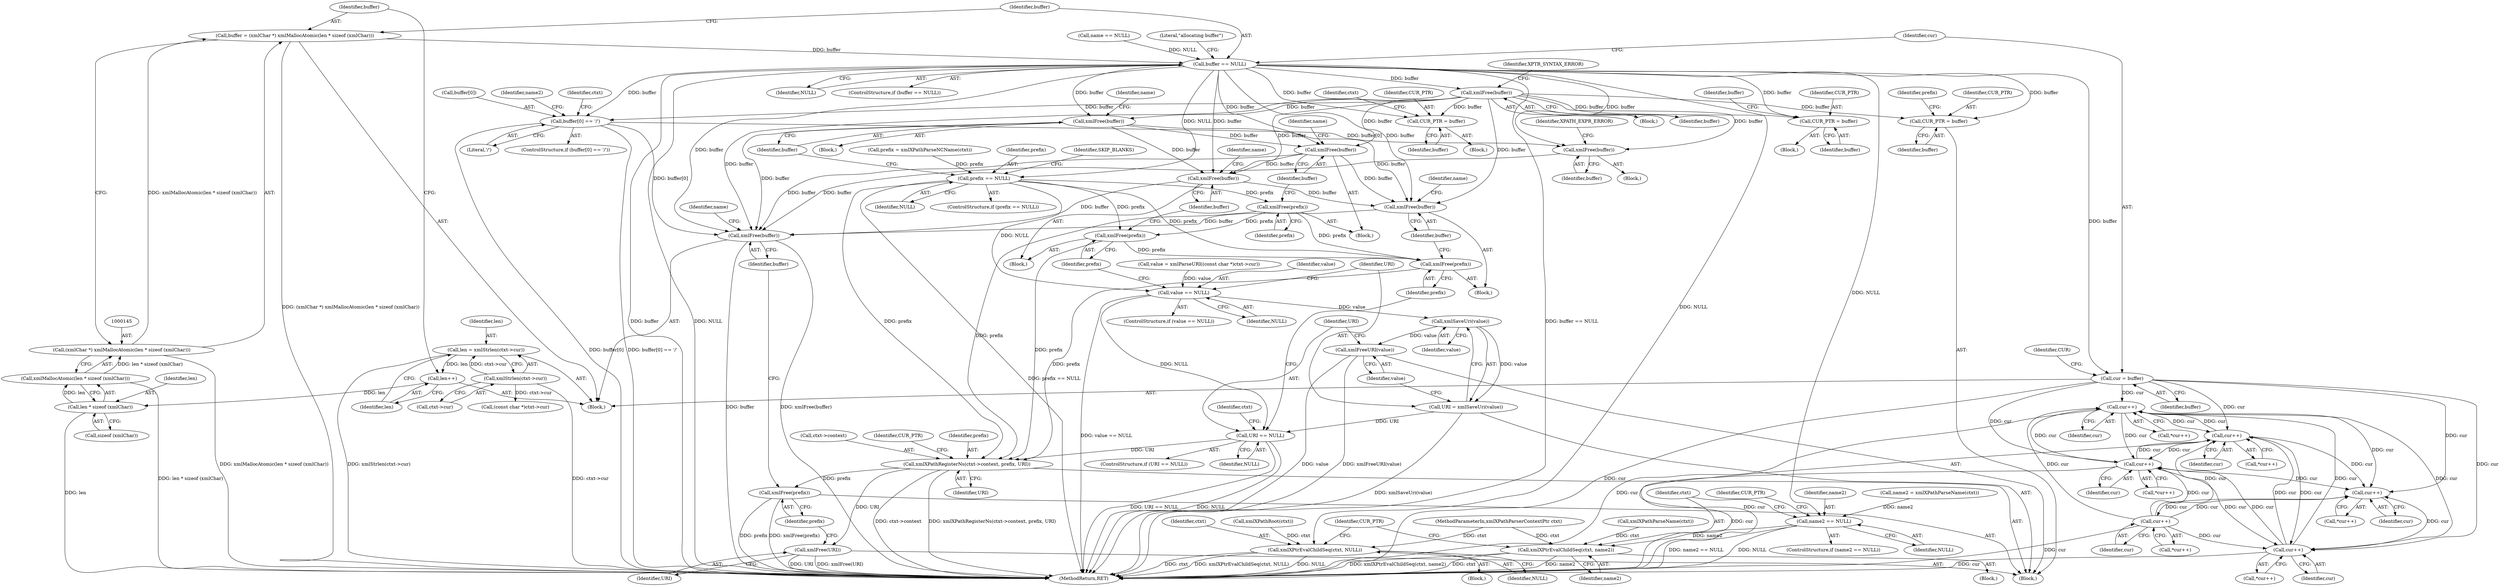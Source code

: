 digraph "1_Chrome_4c46d7a5b0af9b7d320e709291b270ab7cf07e83@integer" {
"1000142" [label="(Call,buffer = (xmlChar *) xmlMallocAtomic(len * sizeof (xmlChar)))"];
"1000144" [label="(Call,(xmlChar *) xmlMallocAtomic(len * sizeof (xmlChar)))"];
"1000146" [label="(Call,xmlMallocAtomic(len * sizeof (xmlChar)))"];
"1000147" [label="(Call,len * sizeof (xmlChar))"];
"1000140" [label="(Call,len++)"];
"1000134" [label="(Call,len = xmlStrlen(ctxt->cur))"];
"1000136" [label="(Call,xmlStrlen(ctxt->cur))"];
"1000152" [label="(Call,buffer == NULL)"];
"1000159" [label="(Call,cur = buffer)"];
"1000183" [label="(Call,cur++)"];
"1000196" [label="(Call,cur++)"];
"1000221" [label="(Call,cur++)"];
"1000228" [label="(Call,cur++)"];
"1000233" [label="(Call,cur++)"];
"1000240" [label="(Call,cur++)"];
"1000257" [label="(Call,xmlFree(buffer))"];
"1000272" [label="(Call,CUR_PTR = buffer)"];
"1000320" [label="(Call,CUR_PTR = buffer)"];
"1000324" [label="(Call,buffer[0] == '/')"];
"1000349" [label="(Call,xmlFree(buffer))"];
"1000468" [label="(Call,xmlFree(buffer))"];
"1000374" [label="(Call,CUR_PTR = buffer)"];
"1000386" [label="(Call,xmlFree(buffer))"];
"1000400" [label="(Call,xmlFree(buffer))"];
"1000423" [label="(Call,xmlFree(buffer))"];
"1000442" [label="(Call,xmlFree(buffer))"];
"1000332" [label="(Call,xmlXPtrEvalChildSeq(ctxt, NULL))"];
"1000342" [label="(Call,name2 == NULL)"];
"1000353" [label="(Call,xmlXPtrEvalChildSeq(ctxt, name2))"];
"1000382" [label="(Call,prefix == NULL)"];
"1000398" [label="(Call,xmlFree(prefix))"];
"1000421" [label="(Call,xmlFree(prefix))"];
"1000440" [label="(Call,xmlFree(prefix))"];
"1000448" [label="(Call,xmlXPathRegisterNs(ctxt->context, prefix, URI))"];
"1000457" [label="(Call,xmlFree(URI))"];
"1000459" [label="(Call,xmlFree(prefix))"];
"1000417" [label="(Call,value == NULL)"];
"1000431" [label="(Call,xmlSaveUri(value))"];
"1000429" [label="(Call,URI = xmlSaveUri(value))"];
"1000436" [label="(Call,URI == NULL)"];
"1000433" [label="(Call,xmlFreeURI(value))"];
"1000272" [label="(Call,CUR_PTR = buffer)"];
"1000321" [label="(Identifier,CUR_PTR)"];
"1000221" [label="(Call,cur++)"];
"1000382" [label="(Call,prefix == NULL)"];
"1000343" [label="(Identifier,name2)"];
"1000377" [label="(Call,prefix = xmlXPathParseNCName(ctxt))"];
"1000383" [label="(Identifier,prefix)"];
"1000438" [label="(Identifier,NULL)"];
"1000441" [label="(Identifier,prefix)"];
"1000450" [label="(Identifier,ctxt)"];
"1000397" [label="(Block,)"];
"1000424" [label="(Identifier,buffer)"];
"1000408" [label="(Call,value = xmlParseURI((const char *)ctxt->cur))"];
"1000374" [label="(Call,CUR_PTR = buffer)"];
"1000135" [label="(Identifier,len)"];
"1000331" [label="(Identifier,ctxt)"];
"1000326" [label="(Identifier,buffer)"];
"1000323" [label="(ControlStructure,if (buffer[0] == '/'))"];
"1000442" [label="(Call,xmlFree(buffer))"];
"1000195" [label="(Call,*cur++)"];
"1000103" [label="(MethodParameterIn,xmlXPathParserContextPtr ctxt)"];
"1000398" [label="(Call,xmlFree(prefix))"];
"1000429" [label="(Call,URI = xmlSaveUri(value))"];
"1000164" [label="(Identifier,CUR)"];
"1000141" [label="(Identifier,len)"];
"1000353" [label="(Call,xmlXPtrEvalChildSeq(ctxt, name2))"];
"1000134" [label="(Call,len = xmlStrlen(ctxt->cur))"];
"1000234" [label="(Identifier,cur)"];
"1000260" [label="(Identifier,XPTR_SYNTAX_ERROR)"];
"1000460" [label="(Identifier,prefix)"];
"1000320" [label="(Call,CUR_PTR = buffer)"];
"1000197" [label="(Identifier,cur)"];
"1000400" [label="(Call,xmlFree(buffer))"];
"1000337" [label="(Call,name2 = xmlXPathParseName(ctxt))"];
"1000322" [label="(Identifier,buffer)"];
"1000146" [label="(Call,xmlMallocAtomic(len * sizeof (xmlChar)))"];
"1000443" [label="(Identifier,buffer)"];
"1000161" [label="(Identifier,buffer)"];
"1000401" [label="(Identifier,buffer)"];
"1000220" [label="(Call,*cur++)"];
"1000330" [label="(Call,xmlXPathRoot(ctxt))"];
"1000140" [label="(Call,len++)"];
"1000148" [label="(Identifier,len)"];
"1000468" [label="(Call,xmlFree(buffer))"];
"1000240" [label="(Call,cur++)"];
"1000403" [label="(Identifier,name)"];
"1000241" [label="(Identifier,cur)"];
"1000349" [label="(Call,xmlFree(buffer))"];
"1000332" [label="(Call,xmlXPtrEvalChildSeq(ctxt, NULL))"];
"1000182" [label="(Call,*cur++)"];
"1000183" [label="(Call,cur++)"];
"1000184" [label="(Identifier,cur)"];
"1000433" [label="(Call,xmlFreeURI(value))"];
"1000257" [label="(Call,xmlFree(buffer))"];
"1000336" [label="(Block,)"];
"1000386" [label="(Call,xmlFree(buffer))"];
"1000256" [label="(Block,)"];
"1000452" [label="(Identifier,prefix)"];
"1000143" [label="(Identifier,buffer)"];
"1000136" [label="(Call,xmlStrlen(ctxt->cur))"];
"1000459" [label="(Call,xmlFree(prefix))"];
"1000431" [label="(Call,xmlSaveUri(value))"];
"1000352" [label="(Identifier,XPATH_EXPR_ERROR)"];
"1000157" [label="(Literal,\"allocating buffer\")"];
"1000366" [label="(Block,)"];
"1000411" [label="(Call,(const char *)ctxt->cur)"];
"1000384" [label="(Identifier,NULL)"];
"1000469" [label="(Identifier,buffer)"];
"1000389" [label="(Identifier,name)"];
"1000154" [label="(Identifier,NULL)"];
"1000149" [label="(Call,sizeof (xmlChar))"];
"1000239" [label="(Call,*cur++)"];
"1000426" [label="(Identifier,name)"];
"1000354" [label="(Identifier,ctxt)"];
"1000278" [label="(Identifier,ctxt)"];
"1000142" [label="(Call,buffer = (xmlChar *) xmlMallocAtomic(len * sizeof (xmlChar)))"];
"1000416" [label="(ControlStructure,if (value == NULL))"];
"1000137" [label="(Call,ctxt->cur)"];
"1000329" [label="(Block,)"];
"1000258" [label="(Identifier,buffer)"];
"1000324" [label="(Call,buffer[0] == '/')"];
"1000153" [label="(Identifier,buffer)"];
"1000151" [label="(ControlStructure,if (buffer == NULL))"];
"1000228" [label="(Call,cur++)"];
"1000325" [label="(Call,buffer[0])"];
"1000449" [label="(Call,ctxt->context)"];
"1000342" [label="(Call,name2 == NULL)"];
"1000227" [label="(Call,*cur++)"];
"1000375" [label="(Identifier,CUR_PTR)"];
"1000160" [label="(Identifier,cur)"];
"1000196" [label="(Call,cur++)"];
"1000436" [label="(Call,URI == NULL)"];
"1000419" [label="(Identifier,NULL)"];
"1000341" [label="(ControlStructure,if (name2 == NULL))"];
"1000119" [label="(Call,name == NULL)"];
"1000273" [label="(Identifier,CUR_PTR)"];
"1000422" [label="(Identifier,prefix)"];
"1000338" [label="(Identifier,name2)"];
"1000344" [label="(Identifier,NULL)"];
"1000357" [label="(Identifier,CUR_PTR)"];
"1000457" [label="(Call,xmlFree(URI))"];
"1000472" [label="(MethodReturn,RET)"];
"1000355" [label="(Identifier,name2)"];
"1000471" [label="(Identifier,name)"];
"1000147" [label="(Call,len * sizeof (xmlChar))"];
"1000439" [label="(Block,)"];
"1000222" [label="(Identifier,cur)"];
"1000420" [label="(Block,)"];
"1000440" [label="(Call,xmlFree(prefix))"];
"1000453" [label="(Identifier,URI)"];
"1000418" [label="(Identifier,value)"];
"1000434" [label="(Identifier,value)"];
"1000387" [label="(Identifier,buffer)"];
"1000347" [label="(Identifier,CUR_PTR)"];
"1000144" [label="(Call,(xmlChar *) xmlMallocAtomic(len * sizeof (xmlChar)))"];
"1000435" [label="(ControlStructure,if (URI == NULL))"];
"1000458" [label="(Identifier,URI)"];
"1000448" [label="(Call,xmlXPathRegisterNs(ctxt->context, prefix, URI))"];
"1000233" [label="(Call,cur++)"];
"1000381" [label="(ControlStructure,if (prefix == NULL))"];
"1000105" [label="(Block,)"];
"1000430" [label="(Identifier,URI)"];
"1000229" [label="(Identifier,cur)"];
"1000385" [label="(Block,)"];
"1000232" [label="(Call,*cur++)"];
"1000399" [label="(Identifier,prefix)"];
"1000455" [label="(Identifier,CUR_PTR)"];
"1000267" [label="(Block,)"];
"1000437" [label="(Identifier,URI)"];
"1000417" [label="(Call,value == NULL)"];
"1000432" [label="(Identifier,value)"];
"1000334" [label="(Identifier,NULL)"];
"1000159" [label="(Call,cur = buffer)"];
"1000376" [label="(Identifier,buffer)"];
"1000314" [label="(Block,)"];
"1000333" [label="(Identifier,ctxt)"];
"1000350" [label="(Identifier,buffer)"];
"1000274" [label="(Identifier,buffer)"];
"1000378" [label="(Identifier,prefix)"];
"1000423" [label="(Call,xmlFree(buffer))"];
"1000392" [label="(Identifier,SKIP_BLANKS)"];
"1000339" [label="(Call,xmlXPathParseName(ctxt))"];
"1000421" [label="(Call,xmlFree(prefix))"];
"1000152" [label="(Call,buffer == NULL)"];
"1000328" [label="(Literal,'/')"];
"1000445" [label="(Identifier,name)"];
"1000345" [label="(Block,)"];
"1000142" -> "1000105"  [label="AST: "];
"1000142" -> "1000144"  [label="CFG: "];
"1000143" -> "1000142"  [label="AST: "];
"1000144" -> "1000142"  [label="AST: "];
"1000153" -> "1000142"  [label="CFG: "];
"1000142" -> "1000472"  [label="DDG: (xmlChar *) xmlMallocAtomic(len * sizeof (xmlChar))"];
"1000144" -> "1000142"  [label="DDG: xmlMallocAtomic(len * sizeof (xmlChar))"];
"1000142" -> "1000152"  [label="DDG: buffer"];
"1000144" -> "1000146"  [label="CFG: "];
"1000145" -> "1000144"  [label="AST: "];
"1000146" -> "1000144"  [label="AST: "];
"1000144" -> "1000472"  [label="DDG: xmlMallocAtomic(len * sizeof (xmlChar))"];
"1000146" -> "1000144"  [label="DDG: len * sizeof (xmlChar)"];
"1000146" -> "1000147"  [label="CFG: "];
"1000147" -> "1000146"  [label="AST: "];
"1000146" -> "1000472"  [label="DDG: len * sizeof (xmlChar)"];
"1000147" -> "1000146"  [label="DDG: len"];
"1000147" -> "1000149"  [label="CFG: "];
"1000148" -> "1000147"  [label="AST: "];
"1000149" -> "1000147"  [label="AST: "];
"1000147" -> "1000472"  [label="DDG: len"];
"1000140" -> "1000147"  [label="DDG: len"];
"1000140" -> "1000105"  [label="AST: "];
"1000140" -> "1000141"  [label="CFG: "];
"1000141" -> "1000140"  [label="AST: "];
"1000143" -> "1000140"  [label="CFG: "];
"1000134" -> "1000140"  [label="DDG: len"];
"1000134" -> "1000105"  [label="AST: "];
"1000134" -> "1000136"  [label="CFG: "];
"1000135" -> "1000134"  [label="AST: "];
"1000136" -> "1000134"  [label="AST: "];
"1000141" -> "1000134"  [label="CFG: "];
"1000134" -> "1000472"  [label="DDG: xmlStrlen(ctxt->cur)"];
"1000136" -> "1000134"  [label="DDG: ctxt->cur"];
"1000136" -> "1000137"  [label="CFG: "];
"1000137" -> "1000136"  [label="AST: "];
"1000136" -> "1000472"  [label="DDG: ctxt->cur"];
"1000136" -> "1000411"  [label="DDG: ctxt->cur"];
"1000152" -> "1000151"  [label="AST: "];
"1000152" -> "1000154"  [label="CFG: "];
"1000153" -> "1000152"  [label="AST: "];
"1000154" -> "1000152"  [label="AST: "];
"1000157" -> "1000152"  [label="CFG: "];
"1000160" -> "1000152"  [label="CFG: "];
"1000152" -> "1000472"  [label="DDG: buffer == NULL"];
"1000152" -> "1000472"  [label="DDG: buffer"];
"1000152" -> "1000472"  [label="DDG: NULL"];
"1000119" -> "1000152"  [label="DDG: NULL"];
"1000152" -> "1000159"  [label="DDG: buffer"];
"1000152" -> "1000257"  [label="DDG: buffer"];
"1000152" -> "1000272"  [label="DDG: buffer"];
"1000152" -> "1000320"  [label="DDG: buffer"];
"1000152" -> "1000324"  [label="DDG: buffer"];
"1000152" -> "1000332"  [label="DDG: NULL"];
"1000152" -> "1000342"  [label="DDG: NULL"];
"1000152" -> "1000349"  [label="DDG: buffer"];
"1000152" -> "1000374"  [label="DDG: buffer"];
"1000152" -> "1000382"  [label="DDG: NULL"];
"1000152" -> "1000386"  [label="DDG: buffer"];
"1000152" -> "1000400"  [label="DDG: buffer"];
"1000152" -> "1000423"  [label="DDG: buffer"];
"1000152" -> "1000442"  [label="DDG: buffer"];
"1000152" -> "1000468"  [label="DDG: buffer"];
"1000159" -> "1000105"  [label="AST: "];
"1000159" -> "1000161"  [label="CFG: "];
"1000160" -> "1000159"  [label="AST: "];
"1000161" -> "1000159"  [label="AST: "];
"1000164" -> "1000159"  [label="CFG: "];
"1000159" -> "1000472"  [label="DDG: cur"];
"1000159" -> "1000183"  [label="DDG: cur"];
"1000159" -> "1000196"  [label="DDG: cur"];
"1000159" -> "1000221"  [label="DDG: cur"];
"1000159" -> "1000228"  [label="DDG: cur"];
"1000159" -> "1000240"  [label="DDG: cur"];
"1000183" -> "1000182"  [label="AST: "];
"1000183" -> "1000184"  [label="CFG: "];
"1000184" -> "1000183"  [label="AST: "];
"1000182" -> "1000183"  [label="CFG: "];
"1000183" -> "1000472"  [label="DDG: cur"];
"1000221" -> "1000183"  [label="DDG: cur"];
"1000196" -> "1000183"  [label="DDG: cur"];
"1000233" -> "1000183"  [label="DDG: cur"];
"1000240" -> "1000183"  [label="DDG: cur"];
"1000183" -> "1000196"  [label="DDG: cur"];
"1000183" -> "1000221"  [label="DDG: cur"];
"1000183" -> "1000228"  [label="DDG: cur"];
"1000183" -> "1000240"  [label="DDG: cur"];
"1000196" -> "1000195"  [label="AST: "];
"1000196" -> "1000197"  [label="CFG: "];
"1000197" -> "1000196"  [label="AST: "];
"1000195" -> "1000196"  [label="CFG: "];
"1000196" -> "1000472"  [label="DDG: cur"];
"1000221" -> "1000196"  [label="DDG: cur"];
"1000233" -> "1000196"  [label="DDG: cur"];
"1000240" -> "1000196"  [label="DDG: cur"];
"1000196" -> "1000221"  [label="DDG: cur"];
"1000196" -> "1000228"  [label="DDG: cur"];
"1000196" -> "1000240"  [label="DDG: cur"];
"1000221" -> "1000220"  [label="AST: "];
"1000221" -> "1000222"  [label="CFG: "];
"1000222" -> "1000221"  [label="AST: "];
"1000220" -> "1000221"  [label="CFG: "];
"1000221" -> "1000472"  [label="DDG: cur"];
"1000233" -> "1000221"  [label="DDG: cur"];
"1000240" -> "1000221"  [label="DDG: cur"];
"1000221" -> "1000228"  [label="DDG: cur"];
"1000221" -> "1000240"  [label="DDG: cur"];
"1000228" -> "1000227"  [label="AST: "];
"1000228" -> "1000229"  [label="CFG: "];
"1000229" -> "1000228"  [label="AST: "];
"1000227" -> "1000228"  [label="CFG: "];
"1000233" -> "1000228"  [label="DDG: cur"];
"1000240" -> "1000228"  [label="DDG: cur"];
"1000228" -> "1000233"  [label="DDG: cur"];
"1000233" -> "1000232"  [label="AST: "];
"1000233" -> "1000234"  [label="CFG: "];
"1000234" -> "1000233"  [label="AST: "];
"1000232" -> "1000233"  [label="CFG: "];
"1000233" -> "1000472"  [label="DDG: cur"];
"1000233" -> "1000240"  [label="DDG: cur"];
"1000240" -> "1000239"  [label="AST: "];
"1000240" -> "1000241"  [label="CFG: "];
"1000241" -> "1000240"  [label="AST: "];
"1000239" -> "1000240"  [label="CFG: "];
"1000240" -> "1000472"  [label="DDG: cur"];
"1000257" -> "1000256"  [label="AST: "];
"1000257" -> "1000258"  [label="CFG: "];
"1000258" -> "1000257"  [label="AST: "];
"1000260" -> "1000257"  [label="CFG: "];
"1000257" -> "1000272"  [label="DDG: buffer"];
"1000257" -> "1000320"  [label="DDG: buffer"];
"1000257" -> "1000324"  [label="DDG: buffer"];
"1000257" -> "1000349"  [label="DDG: buffer"];
"1000257" -> "1000374"  [label="DDG: buffer"];
"1000257" -> "1000386"  [label="DDG: buffer"];
"1000257" -> "1000400"  [label="DDG: buffer"];
"1000257" -> "1000423"  [label="DDG: buffer"];
"1000257" -> "1000442"  [label="DDG: buffer"];
"1000257" -> "1000468"  [label="DDG: buffer"];
"1000272" -> "1000267"  [label="AST: "];
"1000272" -> "1000274"  [label="CFG: "];
"1000273" -> "1000272"  [label="AST: "];
"1000274" -> "1000272"  [label="AST: "];
"1000278" -> "1000272"  [label="CFG: "];
"1000320" -> "1000314"  [label="AST: "];
"1000320" -> "1000322"  [label="CFG: "];
"1000321" -> "1000320"  [label="AST: "];
"1000322" -> "1000320"  [label="AST: "];
"1000326" -> "1000320"  [label="CFG: "];
"1000324" -> "1000323"  [label="AST: "];
"1000324" -> "1000328"  [label="CFG: "];
"1000325" -> "1000324"  [label="AST: "];
"1000328" -> "1000324"  [label="AST: "];
"1000331" -> "1000324"  [label="CFG: "];
"1000338" -> "1000324"  [label="CFG: "];
"1000324" -> "1000472"  [label="DDG: buffer[0] == '/'"];
"1000324" -> "1000472"  [label="DDG: buffer[0]"];
"1000324" -> "1000349"  [label="DDG: buffer[0]"];
"1000324" -> "1000468"  [label="DDG: buffer[0]"];
"1000349" -> "1000345"  [label="AST: "];
"1000349" -> "1000350"  [label="CFG: "];
"1000350" -> "1000349"  [label="AST: "];
"1000352" -> "1000349"  [label="CFG: "];
"1000349" -> "1000468"  [label="DDG: buffer"];
"1000468" -> "1000105"  [label="AST: "];
"1000468" -> "1000469"  [label="CFG: "];
"1000469" -> "1000468"  [label="AST: "];
"1000471" -> "1000468"  [label="CFG: "];
"1000468" -> "1000472"  [label="DDG: xmlFree(buffer)"];
"1000468" -> "1000472"  [label="DDG: buffer"];
"1000442" -> "1000468"  [label="DDG: buffer"];
"1000400" -> "1000468"  [label="DDG: buffer"];
"1000386" -> "1000468"  [label="DDG: buffer"];
"1000423" -> "1000468"  [label="DDG: buffer"];
"1000374" -> "1000366"  [label="AST: "];
"1000374" -> "1000376"  [label="CFG: "];
"1000375" -> "1000374"  [label="AST: "];
"1000376" -> "1000374"  [label="AST: "];
"1000378" -> "1000374"  [label="CFG: "];
"1000386" -> "1000385"  [label="AST: "];
"1000386" -> "1000387"  [label="CFG: "];
"1000387" -> "1000386"  [label="AST: "];
"1000389" -> "1000386"  [label="CFG: "];
"1000386" -> "1000400"  [label="DDG: buffer"];
"1000386" -> "1000423"  [label="DDG: buffer"];
"1000386" -> "1000442"  [label="DDG: buffer"];
"1000400" -> "1000397"  [label="AST: "];
"1000400" -> "1000401"  [label="CFG: "];
"1000401" -> "1000400"  [label="AST: "];
"1000403" -> "1000400"  [label="CFG: "];
"1000400" -> "1000423"  [label="DDG: buffer"];
"1000400" -> "1000442"  [label="DDG: buffer"];
"1000423" -> "1000420"  [label="AST: "];
"1000423" -> "1000424"  [label="CFG: "];
"1000424" -> "1000423"  [label="AST: "];
"1000426" -> "1000423"  [label="CFG: "];
"1000423" -> "1000442"  [label="DDG: buffer"];
"1000442" -> "1000439"  [label="AST: "];
"1000442" -> "1000443"  [label="CFG: "];
"1000443" -> "1000442"  [label="AST: "];
"1000445" -> "1000442"  [label="CFG: "];
"1000332" -> "1000329"  [label="AST: "];
"1000332" -> "1000334"  [label="CFG: "];
"1000333" -> "1000332"  [label="AST: "];
"1000334" -> "1000332"  [label="AST: "];
"1000357" -> "1000332"  [label="CFG: "];
"1000332" -> "1000472"  [label="DDG: NULL"];
"1000332" -> "1000472"  [label="DDG: ctxt"];
"1000332" -> "1000472"  [label="DDG: xmlXPtrEvalChildSeq(ctxt, NULL)"];
"1000330" -> "1000332"  [label="DDG: ctxt"];
"1000103" -> "1000332"  [label="DDG: ctxt"];
"1000342" -> "1000341"  [label="AST: "];
"1000342" -> "1000344"  [label="CFG: "];
"1000343" -> "1000342"  [label="AST: "];
"1000344" -> "1000342"  [label="AST: "];
"1000347" -> "1000342"  [label="CFG: "];
"1000354" -> "1000342"  [label="CFG: "];
"1000342" -> "1000472"  [label="DDG: NULL"];
"1000342" -> "1000472"  [label="DDG: name2 == NULL"];
"1000337" -> "1000342"  [label="DDG: name2"];
"1000342" -> "1000353"  [label="DDG: name2"];
"1000353" -> "1000336"  [label="AST: "];
"1000353" -> "1000355"  [label="CFG: "];
"1000354" -> "1000353"  [label="AST: "];
"1000355" -> "1000353"  [label="AST: "];
"1000357" -> "1000353"  [label="CFG: "];
"1000353" -> "1000472"  [label="DDG: xmlXPtrEvalChildSeq(ctxt, name2)"];
"1000353" -> "1000472"  [label="DDG: ctxt"];
"1000353" -> "1000472"  [label="DDG: name2"];
"1000339" -> "1000353"  [label="DDG: ctxt"];
"1000103" -> "1000353"  [label="DDG: ctxt"];
"1000382" -> "1000381"  [label="AST: "];
"1000382" -> "1000384"  [label="CFG: "];
"1000383" -> "1000382"  [label="AST: "];
"1000384" -> "1000382"  [label="AST: "];
"1000387" -> "1000382"  [label="CFG: "];
"1000392" -> "1000382"  [label="CFG: "];
"1000382" -> "1000472"  [label="DDG: prefix == NULL"];
"1000377" -> "1000382"  [label="DDG: prefix"];
"1000382" -> "1000398"  [label="DDG: prefix"];
"1000382" -> "1000417"  [label="DDG: NULL"];
"1000382" -> "1000421"  [label="DDG: prefix"];
"1000382" -> "1000440"  [label="DDG: prefix"];
"1000382" -> "1000448"  [label="DDG: prefix"];
"1000398" -> "1000397"  [label="AST: "];
"1000398" -> "1000399"  [label="CFG: "];
"1000399" -> "1000398"  [label="AST: "];
"1000401" -> "1000398"  [label="CFG: "];
"1000398" -> "1000421"  [label="DDG: prefix"];
"1000398" -> "1000440"  [label="DDG: prefix"];
"1000398" -> "1000448"  [label="DDG: prefix"];
"1000421" -> "1000420"  [label="AST: "];
"1000421" -> "1000422"  [label="CFG: "];
"1000422" -> "1000421"  [label="AST: "];
"1000424" -> "1000421"  [label="CFG: "];
"1000421" -> "1000440"  [label="DDG: prefix"];
"1000421" -> "1000448"  [label="DDG: prefix"];
"1000440" -> "1000439"  [label="AST: "];
"1000440" -> "1000441"  [label="CFG: "];
"1000441" -> "1000440"  [label="AST: "];
"1000443" -> "1000440"  [label="CFG: "];
"1000440" -> "1000448"  [label="DDG: prefix"];
"1000448" -> "1000366"  [label="AST: "];
"1000448" -> "1000453"  [label="CFG: "];
"1000449" -> "1000448"  [label="AST: "];
"1000452" -> "1000448"  [label="AST: "];
"1000453" -> "1000448"  [label="AST: "];
"1000455" -> "1000448"  [label="CFG: "];
"1000448" -> "1000472"  [label="DDG: ctxt->context"];
"1000448" -> "1000472"  [label="DDG: xmlXPathRegisterNs(ctxt->context, prefix, URI)"];
"1000436" -> "1000448"  [label="DDG: URI"];
"1000448" -> "1000457"  [label="DDG: URI"];
"1000448" -> "1000459"  [label="DDG: prefix"];
"1000457" -> "1000366"  [label="AST: "];
"1000457" -> "1000458"  [label="CFG: "];
"1000458" -> "1000457"  [label="AST: "];
"1000460" -> "1000457"  [label="CFG: "];
"1000457" -> "1000472"  [label="DDG: xmlFree(URI)"];
"1000457" -> "1000472"  [label="DDG: URI"];
"1000459" -> "1000366"  [label="AST: "];
"1000459" -> "1000460"  [label="CFG: "];
"1000460" -> "1000459"  [label="AST: "];
"1000469" -> "1000459"  [label="CFG: "];
"1000459" -> "1000472"  [label="DDG: prefix"];
"1000459" -> "1000472"  [label="DDG: xmlFree(prefix)"];
"1000417" -> "1000416"  [label="AST: "];
"1000417" -> "1000419"  [label="CFG: "];
"1000418" -> "1000417"  [label="AST: "];
"1000419" -> "1000417"  [label="AST: "];
"1000422" -> "1000417"  [label="CFG: "];
"1000430" -> "1000417"  [label="CFG: "];
"1000417" -> "1000472"  [label="DDG: value == NULL"];
"1000408" -> "1000417"  [label="DDG: value"];
"1000417" -> "1000431"  [label="DDG: value"];
"1000417" -> "1000436"  [label="DDG: NULL"];
"1000431" -> "1000429"  [label="AST: "];
"1000431" -> "1000432"  [label="CFG: "];
"1000432" -> "1000431"  [label="AST: "];
"1000429" -> "1000431"  [label="CFG: "];
"1000431" -> "1000429"  [label="DDG: value"];
"1000431" -> "1000433"  [label="DDG: value"];
"1000429" -> "1000366"  [label="AST: "];
"1000430" -> "1000429"  [label="AST: "];
"1000434" -> "1000429"  [label="CFG: "];
"1000429" -> "1000472"  [label="DDG: xmlSaveUri(value)"];
"1000429" -> "1000436"  [label="DDG: URI"];
"1000436" -> "1000435"  [label="AST: "];
"1000436" -> "1000438"  [label="CFG: "];
"1000437" -> "1000436"  [label="AST: "];
"1000438" -> "1000436"  [label="AST: "];
"1000441" -> "1000436"  [label="CFG: "];
"1000450" -> "1000436"  [label="CFG: "];
"1000436" -> "1000472"  [label="DDG: URI == NULL"];
"1000436" -> "1000472"  [label="DDG: NULL"];
"1000433" -> "1000366"  [label="AST: "];
"1000433" -> "1000434"  [label="CFG: "];
"1000434" -> "1000433"  [label="AST: "];
"1000437" -> "1000433"  [label="CFG: "];
"1000433" -> "1000472"  [label="DDG: value"];
"1000433" -> "1000472"  [label="DDG: xmlFreeURI(value)"];
}
